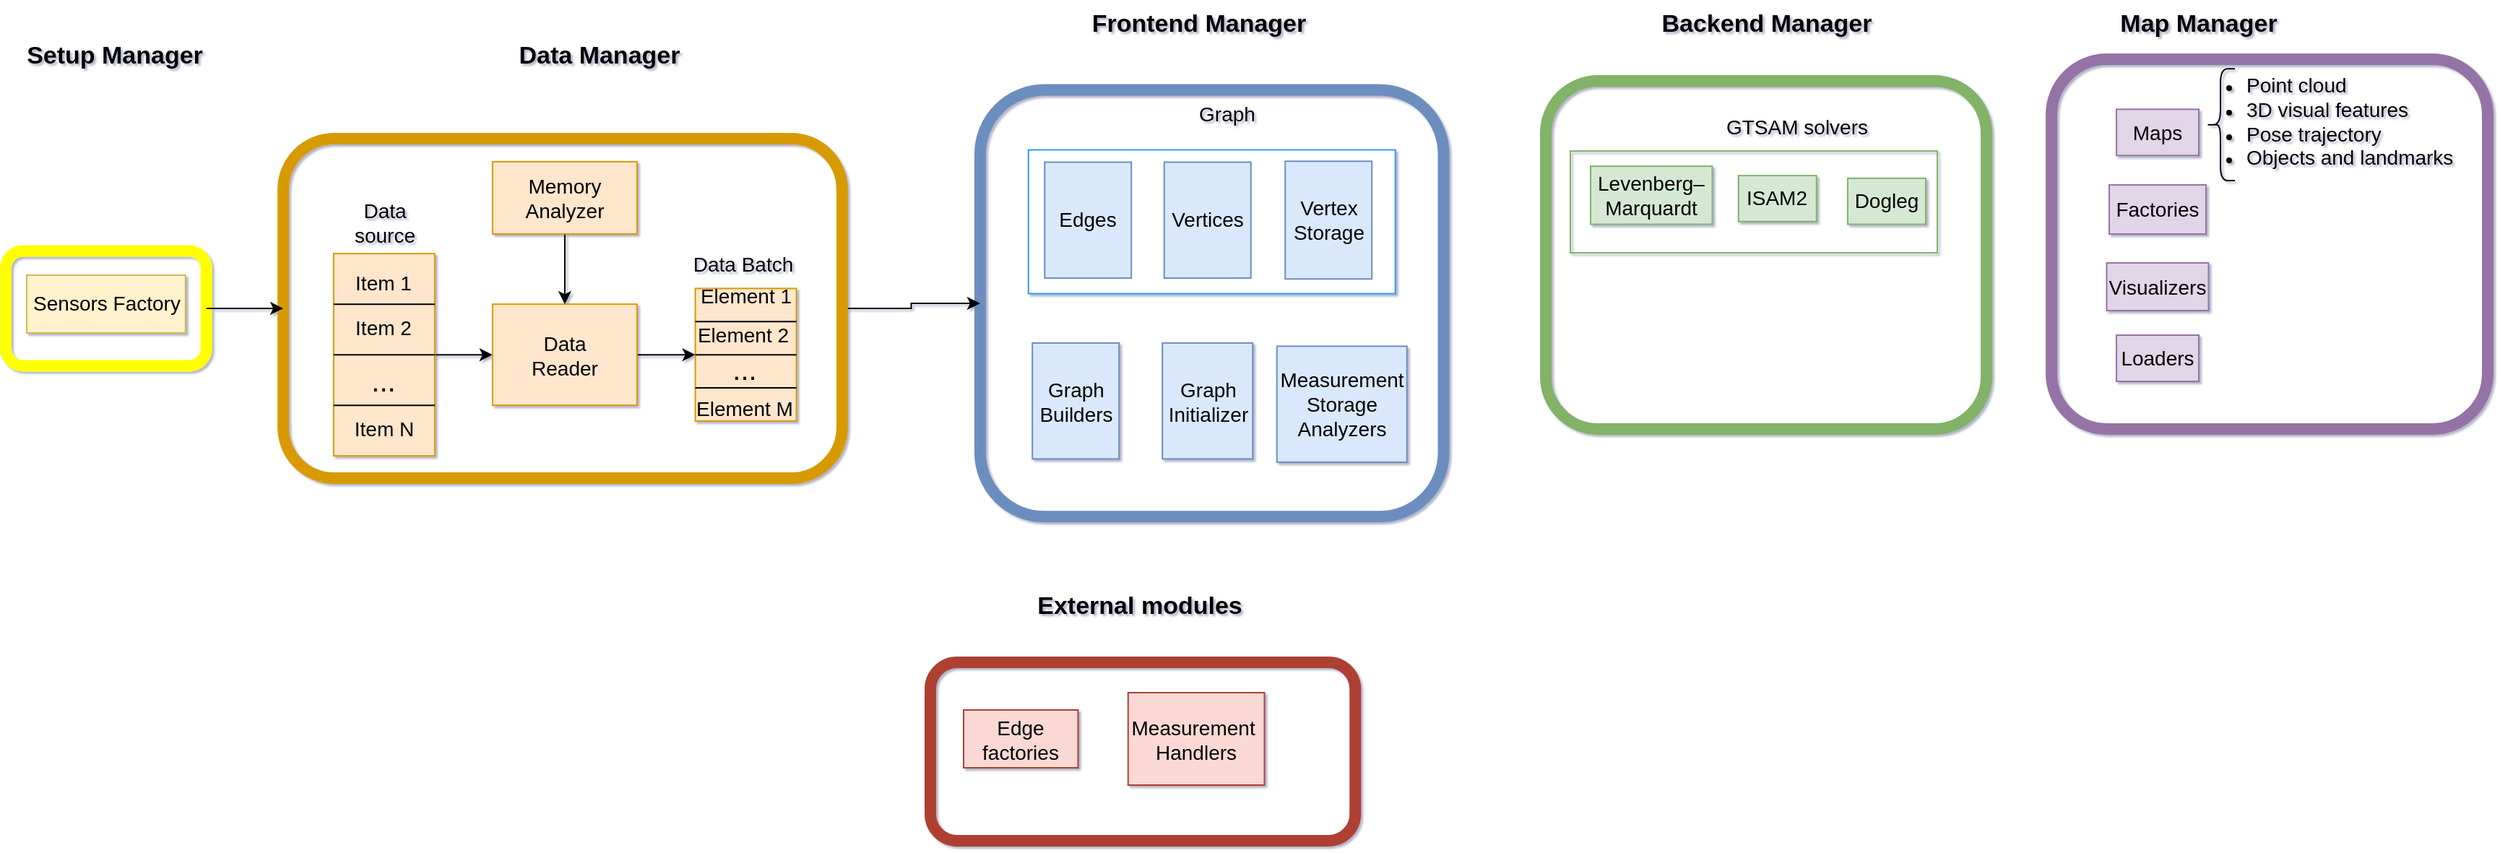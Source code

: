 <mxfile version="26.0.16">
  <diagram id="6a731a19-8d31-9384-78a2-239565b7b9f0" name="Page-1">
    <mxGraphModel dx="3779" dy="869" grid="1" gridSize="10" guides="1" tooltips="1" connect="1" arrows="1" fold="1" page="1" pageScale="1" pageWidth="1169" pageHeight="827" background="none" math="0" shadow="1">
      <root>
        <mxCell id="0" />
        <mxCell id="1" parent="0" />
        <mxCell id="lOLa4LupwavSvRxYwMnR-1779" value="" style="rounded=1;whiteSpace=wrap;html=1;fillColor=none;strokeColor=#6c8ebf;gradientDirection=north;gradientColor=default;strokeWidth=8;" vertex="1" parent="1">
          <mxGeometry x="-1555.54" y="189.31" width="320.81" height="295.37" as="geometry" />
        </mxCell>
        <mxCell id="lOLa4LupwavSvRxYwMnR-1780" value="" style="rounded=1;whiteSpace=wrap;html=1;fillColor=none;strokeColor=#FFFF00;gradientDirection=north;strokeWidth=8;" vertex="1" parent="1">
          <mxGeometry x="-2230" y="300.79" width="138.88" height="79.43" as="geometry" />
        </mxCell>
        <mxCell id="lOLa4LupwavSvRxYwMnR-1837" style="edgeStyle=orthogonalEdgeStyle;rounded=0;orthogonalLoop=1;jettySize=auto;html=1;entryX=0;entryY=0.5;entryDx=0;entryDy=0;" edge="1" parent="1" source="lOLa4LupwavSvRxYwMnR-1781" target="lOLa4LupwavSvRxYwMnR-1779">
          <mxGeometry relative="1" as="geometry" />
        </mxCell>
        <mxCell id="lOLa4LupwavSvRxYwMnR-1781" value="" style="rounded=1;whiteSpace=wrap;html=1;fillColor=none;strokeColor=#d79b00;gradientColor=#FFCE9F;gradientDirection=north;strokeWidth=8;" vertex="1" parent="1">
          <mxGeometry x="-2037.94" y="223" width="386.88" height="235" as="geometry" />
        </mxCell>
        <mxCell id="lOLa4LupwavSvRxYwMnR-1782" value="" style="rounded=1;whiteSpace=wrap;html=1;fillColor=none;strokeColor=#9673a6;gradientDirection=north;gradientColor=default;strokeWidth=8;" vertex="1" parent="1">
          <mxGeometry x="-814" y="168" width="302" height="256" as="geometry" />
        </mxCell>
        <mxCell id="lOLa4LupwavSvRxYwMnR-1783" value="" style="rounded=1;whiteSpace=wrap;html=1;fillColor=none;strokeColor=#82b366;gradientDirection=north;gradientColor=default;strokeWidth=8;" vertex="1" parent="1">
          <mxGeometry x="-1164" y="183" width="305" height="241" as="geometry" />
        </mxCell>
        <mxCell id="lOLa4LupwavSvRxYwMnR-1784" style="edgeStyle=orthogonalEdgeStyle;rounded=0;orthogonalLoop=1;jettySize=auto;html=1;entryX=0;entryY=0.5;entryDx=0;entryDy=0;" edge="1" parent="1" source="lOLa4LupwavSvRxYwMnR-1785" target="lOLa4LupwavSvRxYwMnR-1787">
          <mxGeometry relative="1" as="geometry" />
        </mxCell>
        <mxCell id="lOLa4LupwavSvRxYwMnR-1785" value="" style="rounded=0;whiteSpace=wrap;html=1;fillColor=#ffe6cc;strokeColor=#d79b00;" vertex="1" parent="1">
          <mxGeometry x="-2003.06" y="302.57" width="70" height="140" as="geometry" />
        </mxCell>
        <mxCell id="lOLa4LupwavSvRxYwMnR-1786" style="edgeStyle=orthogonalEdgeStyle;rounded=0;orthogonalLoop=1;jettySize=auto;html=1;" edge="1" parent="1" source="lOLa4LupwavSvRxYwMnR-1787" target="lOLa4LupwavSvRxYwMnR-1788">
          <mxGeometry relative="1" as="geometry" />
        </mxCell>
        <mxCell id="lOLa4LupwavSvRxYwMnR-1787" value="&lt;div&gt;&lt;font style=&quot;font-size: 14px;&quot;&gt;Data&lt;/font&gt;&lt;/div&gt;&lt;div&gt;&lt;font style=&quot;font-size: 14px;&quot;&gt;Reader&lt;/font&gt;&lt;/div&gt;" style="rounded=0;whiteSpace=wrap;html=1;fillColor=#ffe6cc;strokeColor=#d79b00;" vertex="1" parent="1">
          <mxGeometry x="-1893.06" y="337.57" width="100" height="70" as="geometry" />
        </mxCell>
        <mxCell id="lOLa4LupwavSvRxYwMnR-1788" value="" style="rounded=0;whiteSpace=wrap;html=1;fillColor=#ffe6cc;strokeColor=#d79b00;" vertex="1" parent="1">
          <mxGeometry x="-1752.69" y="326.71" width="70" height="91.72" as="geometry" />
        </mxCell>
        <mxCell id="lOLa4LupwavSvRxYwMnR-1789" value="" style="endArrow=none;html=1;rounded=0;entryX=1;entryY=0.25;entryDx=0;entryDy=0;exitX=0;exitY=0.25;exitDx=0;exitDy=0;" edge="1" parent="1" source="lOLa4LupwavSvRxYwMnR-1788" target="lOLa4LupwavSvRxYwMnR-1788">
          <mxGeometry width="50" height="50" relative="1" as="geometry">
            <mxPoint x="-1892.82" y="372.57" as="sourcePoint" />
            <mxPoint x="-1682.82" y="302.57" as="targetPoint" />
          </mxGeometry>
        </mxCell>
        <mxCell id="lOLa4LupwavSvRxYwMnR-1790" value="" style="endArrow=none;html=1;rounded=0;entryX=1;entryY=0.5;entryDx=0;entryDy=0;exitX=0;exitY=0.5;exitDx=0;exitDy=0;" edge="1" parent="1" source="lOLa4LupwavSvRxYwMnR-1788" target="lOLa4LupwavSvRxYwMnR-1788">
          <mxGeometry width="50" height="50" relative="1" as="geometry">
            <mxPoint x="-1752.19" y="373.07" as="sourcePoint" />
            <mxPoint x="-1683.19" y="372.07" as="targetPoint" />
          </mxGeometry>
        </mxCell>
        <mxCell id="lOLa4LupwavSvRxYwMnR-1791" style="edgeStyle=orthogonalEdgeStyle;rounded=0;orthogonalLoop=1;jettySize=auto;html=1;entryX=0.5;entryY=0;entryDx=0;entryDy=0;" edge="1" parent="1" source="lOLa4LupwavSvRxYwMnR-1792" target="lOLa4LupwavSvRxYwMnR-1787">
          <mxGeometry relative="1" as="geometry">
            <mxPoint x="-1856.82" y="297.57" as="targetPoint" />
          </mxGeometry>
        </mxCell>
        <mxCell id="lOLa4LupwavSvRxYwMnR-1792" value="&lt;div&gt;&lt;font style=&quot;font-size: 14px;&quot;&gt;Memory&lt;/font&gt;&lt;/div&gt;&lt;div&gt;&lt;font style=&quot;font-size: 14px;&quot;&gt;Analyzer&lt;/font&gt;&lt;br&gt;&lt;/div&gt;" style="rounded=0;whiteSpace=wrap;html=1;fillColor=#ffe6cc;strokeColor=#d79b00;" vertex="1" parent="1">
          <mxGeometry x="-1893.06" y="238.94" width="100" height="50" as="geometry" />
        </mxCell>
        <mxCell id="lOLa4LupwavSvRxYwMnR-1793" value="&lt;font style=&quot;font-size: 14px;&quot;&gt;Data Batch&lt;/font&gt;" style="text;html=1;strokeColor=none;fillColor=none;align=center;verticalAlign=middle;whiteSpace=wrap;rounded=0;" vertex="1" parent="1">
          <mxGeometry x="-1758.87" y="299.64" width="79.13" height="20.12" as="geometry" />
        </mxCell>
        <mxCell id="lOLa4LupwavSvRxYwMnR-1794" value="&lt;font style=&quot;font-size: 14px;&quot;&gt;ISAM2&lt;/font&gt;" style="rounded=0;whiteSpace=wrap;html=1;fillColor=#d5e8d4;strokeColor=#82b366;" vertex="1" parent="1">
          <mxGeometry x="-1030.63" y="248.57" width="54" height="31.81" as="geometry" />
        </mxCell>
        <mxCell id="lOLa4LupwavSvRxYwMnR-1795" value="&lt;font style=&quot;font-size: 14px;&quot;&gt;Element 1&lt;/font&gt;" style="text;html=1;strokeColor=none;fillColor=none;align=center;verticalAlign=middle;whiteSpace=wrap;rounded=0;" vertex="1" parent="1">
          <mxGeometry x="-1751.07" y="327.57" width="66.76" height="8.43" as="geometry" />
        </mxCell>
        <mxCell id="lOLa4LupwavSvRxYwMnR-1796" value="" style="endArrow=none;html=1;rounded=0;entryX=1;entryY=0.25;entryDx=0;entryDy=0;exitX=0;exitY=0.25;exitDx=0;exitDy=0;" edge="1" parent="1" source="lOLa4LupwavSvRxYwMnR-1785" target="lOLa4LupwavSvRxYwMnR-1785">
          <mxGeometry width="50" height="50" relative="1" as="geometry">
            <mxPoint x="-1996.06" y="373.07" as="sourcePoint" />
            <mxPoint x="-1927.06" y="372.07" as="targetPoint" />
          </mxGeometry>
        </mxCell>
        <mxCell id="lOLa4LupwavSvRxYwMnR-1797" value="" style="endArrow=none;html=1;rounded=0;entryX=1;entryY=0.5;entryDx=0;entryDy=0;exitX=0;exitY=0.5;exitDx=0;exitDy=0;" edge="1" parent="1" source="lOLa4LupwavSvRxYwMnR-1785" target="lOLa4LupwavSvRxYwMnR-1785">
          <mxGeometry width="50" height="50" relative="1" as="geometry">
            <mxPoint x="-1993.06" y="347.57" as="sourcePoint" />
            <mxPoint x="-1923.06" y="347.57" as="targetPoint" />
          </mxGeometry>
        </mxCell>
        <mxCell id="lOLa4LupwavSvRxYwMnR-1798" value="" style="endArrow=none;html=1;rounded=0;entryX=1;entryY=0.75;entryDx=0;entryDy=0;exitX=0;exitY=0.75;exitDx=0;exitDy=0;" edge="1" parent="1" source="lOLa4LupwavSvRxYwMnR-1785" target="lOLa4LupwavSvRxYwMnR-1785">
          <mxGeometry width="50" height="50" relative="1" as="geometry">
            <mxPoint x="-1983.06" y="357.57" as="sourcePoint" />
            <mxPoint x="-1913.06" y="357.57" as="targetPoint" />
          </mxGeometry>
        </mxCell>
        <mxCell id="lOLa4LupwavSvRxYwMnR-1799" value="&lt;font style=&quot;font-size: 14px;&quot;&gt;Item 1&lt;/font&gt;" style="text;html=1;strokeColor=none;fillColor=none;align=center;verticalAlign=middle;whiteSpace=wrap;rounded=0;" vertex="1" parent="1">
          <mxGeometry x="-1988.56" y="317.57" width="41" height="10" as="geometry" />
        </mxCell>
        <mxCell id="lOLa4LupwavSvRxYwMnR-1800" value="&lt;font style=&quot;font-size: 14px;&quot;&gt;Data source&lt;/font&gt;" style="text;html=1;strokeColor=none;fillColor=none;align=center;verticalAlign=middle;whiteSpace=wrap;rounded=0;" vertex="1" parent="1">
          <mxGeometry x="-1994.44" y="265" width="52.76" height="32.57" as="geometry" />
        </mxCell>
        <mxCell id="lOLa4LupwavSvRxYwMnR-1801" value="&lt;font style=&quot;font-size: 14px;&quot;&gt;Item 2&lt;/font&gt;" style="text;html=1;strokeColor=none;fillColor=none;align=center;verticalAlign=middle;whiteSpace=wrap;rounded=0;" vertex="1" parent="1">
          <mxGeometry x="-1988.56" y="348.57" width="41" height="10" as="geometry" />
        </mxCell>
        <mxCell id="lOLa4LupwavSvRxYwMnR-1802" value="&lt;font style=&quot;font-size: 14px;&quot;&gt;Item N&lt;/font&gt;" style="text;html=1;strokeColor=none;fillColor=none;align=center;verticalAlign=middle;whiteSpace=wrap;rounded=0;" vertex="1" parent="1">
          <mxGeometry x="-1991.19" y="418.82" width="46.26" height="10" as="geometry" />
        </mxCell>
        <mxCell id="lOLa4LupwavSvRxYwMnR-1803" value="&lt;b&gt;&lt;font style=&quot;font-size: 17px;&quot;&gt;Data Manager&lt;/font&gt;&lt;/b&gt;" style="text;html=1;strokeColor=none;fillColor=none;align=center;verticalAlign=middle;whiteSpace=wrap;rounded=0;" vertex="1" parent="1">
          <mxGeometry x="-1881.44" y="149" width="123.5" height="33" as="geometry" />
        </mxCell>
        <mxCell id="lOLa4LupwavSvRxYwMnR-1804" value="&lt;b&gt;&lt;font style=&quot;font-size: 17px;&quot;&gt;Frontend Manager&lt;/font&gt;&lt;/b&gt;" style="text;html=1;strokeColor=none;fillColor=none;align=center;verticalAlign=middle;whiteSpace=wrap;rounded=0;" vertex="1" parent="1">
          <mxGeometry x="-1480" y="127" width="152" height="33" as="geometry" />
        </mxCell>
        <mxCell id="lOLa4LupwavSvRxYwMnR-1805" value="&lt;b&gt;&lt;font style=&quot;font-size: 17px;&quot;&gt;Backend Manager&lt;/font&gt;&lt;/b&gt;" style="text;html=1;strokeColor=none;fillColor=none;align=center;verticalAlign=middle;whiteSpace=wrap;rounded=0;" vertex="1" parent="1">
          <mxGeometry x="-1087.5" y="127" width="152" height="33" as="geometry" />
        </mxCell>
        <mxCell id="lOLa4LupwavSvRxYwMnR-1806" value="&lt;b&gt;&lt;font style=&quot;font-size: 17px;&quot;&gt;Map Manager&lt;/font&gt;&lt;/b&gt;" style="text;html=1;strokeColor=none;fillColor=none;align=center;verticalAlign=middle;whiteSpace=wrap;rounded=0;" vertex="1" parent="1">
          <mxGeometry x="-788.15" y="127" width="152" height="33" as="geometry" />
        </mxCell>
        <mxCell id="lOLa4LupwavSvRxYwMnR-1807" style="edgeStyle=orthogonalEdgeStyle;rounded=0;orthogonalLoop=1;jettySize=auto;html=1;entryX=0;entryY=0.5;entryDx=0;entryDy=0;" edge="1" parent="1" source="lOLa4LupwavSvRxYwMnR-1780" target="lOLa4LupwavSvRxYwMnR-1781">
          <mxGeometry relative="1" as="geometry" />
        </mxCell>
        <mxCell id="lOLa4LupwavSvRxYwMnR-1808" value="&lt;font style=&quot;font-size: 14px;&quot;&gt;Sensors Factory&lt;/font&gt;" style="rounded=0;whiteSpace=wrap;html=1;fillColor=#fff2cc;strokeColor=#d6b656;" vertex="1" parent="1">
          <mxGeometry x="-2215.5" y="317.48" width="109.88" height="40" as="geometry" />
        </mxCell>
        <mxCell id="lOLa4LupwavSvRxYwMnR-1809" value="&lt;b&gt;&lt;font style=&quot;font-size: 17px;&quot;&gt;Setup Manager&lt;/font&gt;&lt;/b&gt;" style="text;html=1;strokeColor=none;fillColor=none;align=center;verticalAlign=middle;whiteSpace=wrap;rounded=0;" vertex="1" parent="1">
          <mxGeometry x="-2218.12" y="149" width="127" height="33" as="geometry" />
        </mxCell>
        <mxCell id="lOLa4LupwavSvRxYwMnR-1810" value="&lt;span style=&quot;font-size: 14px;&quot;&gt;Graph Initializer&lt;/span&gt;" style="rounded=0;whiteSpace=wrap;html=1;fillColor=#dae8fc;strokeColor=#6c8ebf;" vertex="1" parent="1">
          <mxGeometry x="-1429.38" y="364.44" width="62.5" height="80.25" as="geometry" />
        </mxCell>
        <mxCell id="lOLa4LupwavSvRxYwMnR-1811" value="&lt;font style=&quot;font-size: 20px;&quot;&gt;...&lt;/font&gt;" style="text;html=1;strokeColor=none;fillColor=none;align=center;verticalAlign=middle;whiteSpace=wrap;rounded=0;" vertex="1" parent="1">
          <mxGeometry x="-1988.56" y="384.88" width="41" height="10" as="geometry" />
        </mxCell>
        <mxCell id="lOLa4LupwavSvRxYwMnR-1812" value="&lt;font style=&quot;font-size: 14px;&quot;&gt;Element 2&lt;/font&gt;" style="text;html=1;strokeColor=none;fillColor=none;align=center;verticalAlign=middle;whiteSpace=wrap;rounded=0;" vertex="1" parent="1">
          <mxGeometry x="-1752.69" y="354" width="66.76" height="10" as="geometry" />
        </mxCell>
        <mxCell id="lOLa4LupwavSvRxYwMnR-1813" value="&lt;font style=&quot;font-size: 20px;&quot;&gt;...&lt;/font&gt;" style="text;html=1;strokeColor=none;fillColor=none;align=center;verticalAlign=middle;whiteSpace=wrap;rounded=0;" vertex="1" parent="1">
          <mxGeometry x="-1752.26" y="374.88" width="66.76" height="15.12" as="geometry" />
        </mxCell>
        <mxCell id="lOLa4LupwavSvRxYwMnR-1814" value="&lt;font style=&quot;font-size: 14px;&quot;&gt;Element M&lt;/font&gt;" style="text;html=1;strokeColor=none;fillColor=none;align=center;verticalAlign=middle;whiteSpace=wrap;rounded=0;" vertex="1" parent="1">
          <mxGeometry x="-1752.69" y="405.26" width="69.14" height="10" as="geometry" />
        </mxCell>
        <mxCell id="lOLa4LupwavSvRxYwMnR-1815" value="" style="endArrow=none;html=1;rounded=0;entryX=1;entryY=0.75;entryDx=0;entryDy=0;exitX=0;exitY=0.75;exitDx=0;exitDy=0;" edge="1" parent="1" source="lOLa4LupwavSvRxYwMnR-1788" target="lOLa4LupwavSvRxYwMnR-1788">
          <mxGeometry width="50" height="50" relative="1" as="geometry">
            <mxPoint x="-1743.06" y="383" as="sourcePoint" />
            <mxPoint x="-1673.06" y="383" as="targetPoint" />
          </mxGeometry>
        </mxCell>
        <mxCell id="lOLa4LupwavSvRxYwMnR-1816" value="" style="rounded=0;whiteSpace=wrap;html=1;strokeColor=#3399FF;" vertex="1" parent="1">
          <mxGeometry x="-1522.13" y="230.76" width="254" height="99.5" as="geometry" />
        </mxCell>
        <mxCell id="lOLa4LupwavSvRxYwMnR-1817" value="&lt;div&gt;&lt;font style=&quot;font-size: 14px;&quot;&gt;Vertex Storage&lt;/font&gt;&lt;/div&gt;" style="rounded=0;whiteSpace=wrap;html=1;fillColor=#dae8fc;strokeColor=#6c8ebf;" vertex="1" parent="1">
          <mxGeometry x="-1344.38" y="238.64" width="60" height="81.5" as="geometry" />
        </mxCell>
        <mxCell id="lOLa4LupwavSvRxYwMnR-1818" value="&lt;div&gt;&lt;font style=&quot;font-size: 14px;&quot;&gt;Edges&lt;/font&gt;&lt;/div&gt;" style="rounded=0;whiteSpace=wrap;html=1;fillColor=#dae8fc;strokeColor=#6c8ebf;" vertex="1" parent="1">
          <mxGeometry x="-1510.88" y="239.26" width="60" height="80.25" as="geometry" />
        </mxCell>
        <mxCell id="lOLa4LupwavSvRxYwMnR-1819" value="&lt;font style=&quot;font-size: 14px;&quot;&gt;Graph&lt;/font&gt;" style="text;html=1;strokeColor=none;fillColor=none;align=center;verticalAlign=middle;whiteSpace=wrap;rounded=0;" vertex="1" parent="1">
          <mxGeometry x="-1410.63" y="190.69" width="53" height="30" as="geometry" />
        </mxCell>
        <mxCell id="lOLa4LupwavSvRxYwMnR-1820" value="&lt;div&gt;&lt;font style=&quot;font-size: 14px;&quot;&gt;Vertices&lt;/font&gt;&lt;/div&gt;" style="rounded=0;whiteSpace=wrap;html=1;fillColor=#dae8fc;strokeColor=#6c8ebf;" vertex="1" parent="1">
          <mxGeometry x="-1428.13" y="239.26" width="60" height="80.25" as="geometry" />
        </mxCell>
        <mxCell id="lOLa4LupwavSvRxYwMnR-1821" value="&lt;span style=&quot;font-size: 14px;&quot;&gt;Graph Builders&lt;/span&gt;" style="rounded=0;whiteSpace=wrap;html=1;fillColor=#dae8fc;strokeColor=#6c8ebf;" vertex="1" parent="1">
          <mxGeometry x="-1519.38" y="364.44" width="60" height="80.25" as="geometry" />
        </mxCell>
        <mxCell id="lOLa4LupwavSvRxYwMnR-1822" value="&lt;span style=&quot;font-size: 14px;&quot;&gt;Measurement Storage Analyzers&lt;/span&gt;" style="rounded=0;whiteSpace=wrap;html=1;fillColor=#dae8fc;strokeColor=#6c8ebf;" vertex="1" parent="1">
          <mxGeometry x="-1350.13" y="366.69" width="90" height="80.25" as="geometry" />
        </mxCell>
        <mxCell id="lOLa4LupwavSvRxYwMnR-1823" value="&lt;span style=&quot;font-size: 14px;&quot;&gt;Levenberg–Marquardt&lt;/span&gt;" style="rounded=0;whiteSpace=wrap;html=1;fillColor=#d5e8d4;strokeColor=#82b366;" vertex="1" parent="1">
          <mxGeometry x="-1133" y="242.07" width="84.25" height="40.17" as="geometry" />
        </mxCell>
        <mxCell id="lOLa4LupwavSvRxYwMnR-1824" value="&lt;font style=&quot;font-size: 14px;&quot;&gt;Dogleg&lt;/font&gt;" style="rounded=0;whiteSpace=wrap;html=1;fillColor=#d5e8d4;strokeColor=#82b366;" vertex="1" parent="1">
          <mxGeometry x="-955" y="250.43" width="54" height="31.81" as="geometry" />
        </mxCell>
        <mxCell id="lOLa4LupwavSvRxYwMnR-1825" value="" style="rounded=0;whiteSpace=wrap;html=1;strokeColor=#82B366;fillColor=none;" vertex="1" parent="1">
          <mxGeometry x="-1147" y="231.57" width="254" height="70.43" as="geometry" />
        </mxCell>
        <mxCell id="lOLa4LupwavSvRxYwMnR-1826" value="&lt;span style=&quot;font-size: 14px;&quot;&gt;GTSAM solvers&lt;/span&gt;" style="text;html=1;strokeColor=none;fillColor=none;align=center;verticalAlign=middle;whiteSpace=wrap;rounded=0;" vertex="1" parent="1">
          <mxGeometry x="-1042" y="200.07" width="104" height="30" as="geometry" />
        </mxCell>
        <mxCell id="lOLa4LupwavSvRxYwMnR-1827" value="&lt;font style=&quot;font-size: 14px;&quot;&gt;Maps&lt;/font&gt;" style="rounded=0;whiteSpace=wrap;html=1;fillColor=#e1d5e7;strokeColor=#9673a6;" vertex="1" parent="1">
          <mxGeometry x="-769" y="202.67" width="57" height="32" as="geometry" />
        </mxCell>
        <mxCell id="lOLa4LupwavSvRxYwMnR-1828" value="&lt;font style=&quot;font-size: 14px;&quot;&gt;Loaders&lt;/font&gt;" style="rounded=0;whiteSpace=wrap;html=1;fillColor=#e1d5e7;strokeColor=#9673a6;" vertex="1" parent="1">
          <mxGeometry x="-769" y="359" width="57" height="32" as="geometry" />
        </mxCell>
        <mxCell id="lOLa4LupwavSvRxYwMnR-1829" value="&lt;font style=&quot;font-size: 14px;&quot;&gt;Factories&lt;/font&gt;" style="rounded=0;whiteSpace=wrap;html=1;fillColor=#e1d5e7;strokeColor=#9673a6;" vertex="1" parent="1">
          <mxGeometry x="-774" y="255" width="67" height="34" as="geometry" />
        </mxCell>
        <mxCell id="lOLa4LupwavSvRxYwMnR-1830" value="&lt;font style=&quot;font-size: 14px;&quot;&gt;Visualizers&lt;/font&gt;" style="rounded=0;whiteSpace=wrap;html=1;fillColor=#e1d5e7;strokeColor=#9673a6;" vertex="1" parent="1">
          <mxGeometry x="-775.75" y="309" width="70.5" height="33" as="geometry" />
        </mxCell>
        <mxCell id="lOLa4LupwavSvRxYwMnR-1831" value="" style="shape=curlyBracket;whiteSpace=wrap;html=1;rounded=1;labelPosition=left;verticalLabelPosition=middle;align=right;verticalAlign=middle;" vertex="1" parent="1">
          <mxGeometry x="-707" y="174.67" width="20" height="77.33" as="geometry" />
        </mxCell>
        <mxCell id="lOLa4LupwavSvRxYwMnR-1832" value="&lt;ul&gt;&lt;li&gt;&lt;font style=&quot;font-size: 14px;&quot;&gt;Point cloud&lt;/font&gt;&lt;/li&gt;&lt;li&gt;&lt;font style=&quot;font-size: 14px;&quot;&gt;3D visual features&lt;/font&gt;&lt;/li&gt;&lt;li&gt;&lt;font style=&quot;font-size: 14px;&quot;&gt;Pose trajectory&lt;/font&gt;&lt;/li&gt;&lt;li&gt;&lt;font style=&quot;font-size: 14px;&quot;&gt;Objects and landmarks&lt;/font&gt;&lt;/li&gt;&lt;/ul&gt;" style="text;strokeColor=none;fillColor=none;html=1;whiteSpace=wrap;verticalAlign=middle;overflow=hidden;" vertex="1" parent="1">
          <mxGeometry x="-721" y="163.76" width="187" height="86.67" as="geometry" />
        </mxCell>
        <mxCell id="lOLa4LupwavSvRxYwMnR-1833" value="" style="rounded=1;whiteSpace=wrap;html=1;fillColor=none;strokeColor=#ae4132;strokeWidth=8;" vertex="1" parent="1">
          <mxGeometry x="-1590" y="585.5" width="294.13" height="123.5" as="geometry" />
        </mxCell>
        <mxCell id="lOLa4LupwavSvRxYwMnR-1834" value="&lt;font style=&quot;font-size: 14px;&quot;&gt;Edge factories&lt;/font&gt;" style="rounded=0;whiteSpace=wrap;html=1;fillColor=#fad9d5;strokeColor=#ae4132;" vertex="1" parent="1">
          <mxGeometry x="-1567" y="618.5" width="79.25" height="40" as="geometry" />
        </mxCell>
        <mxCell id="lOLa4LupwavSvRxYwMnR-1835" value="&lt;span style=&quot;font-size: 14px;&quot;&gt;Measurement&amp;nbsp; Handlers&lt;/span&gt;" style="rounded=0;whiteSpace=wrap;html=1;fillColor=#fad9d5;strokeColor=#ae4132;" vertex="1" parent="1">
          <mxGeometry x="-1453.12" y="606.5" width="94.38" height="64" as="geometry" />
        </mxCell>
        <mxCell id="lOLa4LupwavSvRxYwMnR-1836" value="&lt;b&gt;&lt;font style=&quot;font-size: 17px;&quot;&gt;External modules&lt;/font&gt;&lt;/b&gt;" style="text;html=1;strokeColor=none;fillColor=none;align=center;verticalAlign=middle;whiteSpace=wrap;rounded=0;" vertex="1" parent="1">
          <mxGeometry x="-1521" y="530" width="152" height="33" as="geometry" />
        </mxCell>
      </root>
    </mxGraphModel>
  </diagram>
</mxfile>
